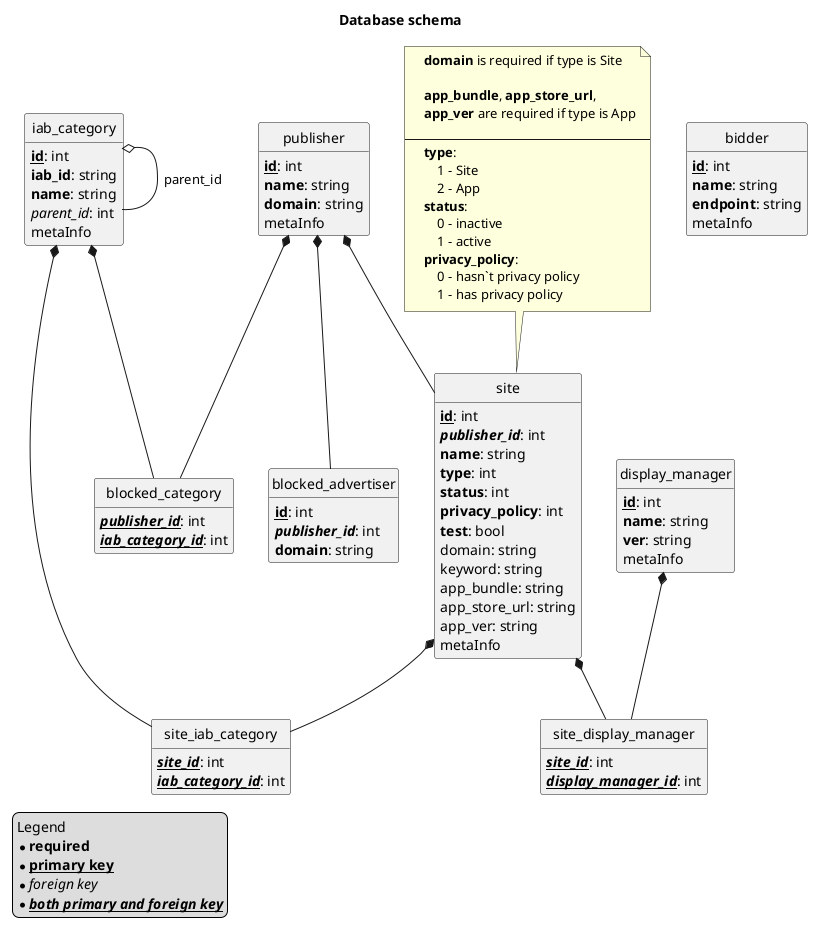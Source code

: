 @startuml
!define table(x) class x

!define req(x) <b>x</b>

!define primary_key(x) req(<u>x</u>)
!define foreign_key(x) //x//
!define pf_key(x) primary_key(foreign_key(x))

!define composition(a,b,c) a *--b
!define aggregation(a,b,c) a o--b:c

!definelong metaInfo 
req(tsversion): long
req(deleted): boolean
!enddefinelong

hide methods
hide circle

title Database schema

legend left
    Legend
    *req(required)
    *primary_key(primary key)
    *foreign_key(foreign key)
    *pf_key(both primary and foreign key)
endlegend

table(publisher) {
    primary_key(id): int
    req(name): string
    req(domain): string
    metaInfo
}

table(blocked_advertiser) {
    primary_key(id): int
    req(foreign_key(publisher_id)): int
    req(domain): string
}
composition(publisher, blocked_advertiser, publisher_id)

table(blocked_category) {
    pf_key(publisher_id): int
    pf_key(iab_category_id): int
}
composition(iab_category, blocked_category, iab_category_id)
composition(publisher, blocked_category, publisher_id)

table(iab_category) {
    primary_key(id): int
    req(iab_id): string
    req(name): string
    foreign_key(parent_id): int
    metaInfo
}
aggregation(iab_category, iab_category, parent_id)

table(site) {
    primary_key(id): int
    req(foreign_key(publisher_id)): int
    req(name): string
    req(type): int
    req(status): int
    req(privacy_policy): int
    req(test): bool
    domain: string
    keyword: string
    app_bundle: string
    app_store_url: string
    app_ver: string
    metaInfo
}
composition(publisher, site, publisher_id)
note top of site
    req(domain) is required if type is Site

    req(app_bundle), req(app_store_url),
    req(app_ver) are required if type is App

----
    req(type):
        1 - Site
        2 - App
    req(status):
        0 - inactive
        1 - active
    req(privacy_policy):
        0 - hasn`t privacy policy
        1 - has privacy policy
end note

table(site_iab_category) {
    pf_key(site_id): int
    pf_key(iab_category_id): int
}
composition(site, site_iab_category, site_id)
composition(iab_category, site_iab_category, iab_category_id)

table(display_manager) {
    primary_key(id): int
    req(name): string
    req(ver): string
    metaInfo
}

table(site_display_manager) {
    pf_key(site_id): int
    pf_key(display_manager_id): int
}
composition(site, site_display_manager, site_id)
composition(display_manager, site_display_manager, display_manager_id)

table(bidder) {
    primary_key(id): int
    req(name): string
    req(endpoint): string
    metaInfo
}

@enduml
